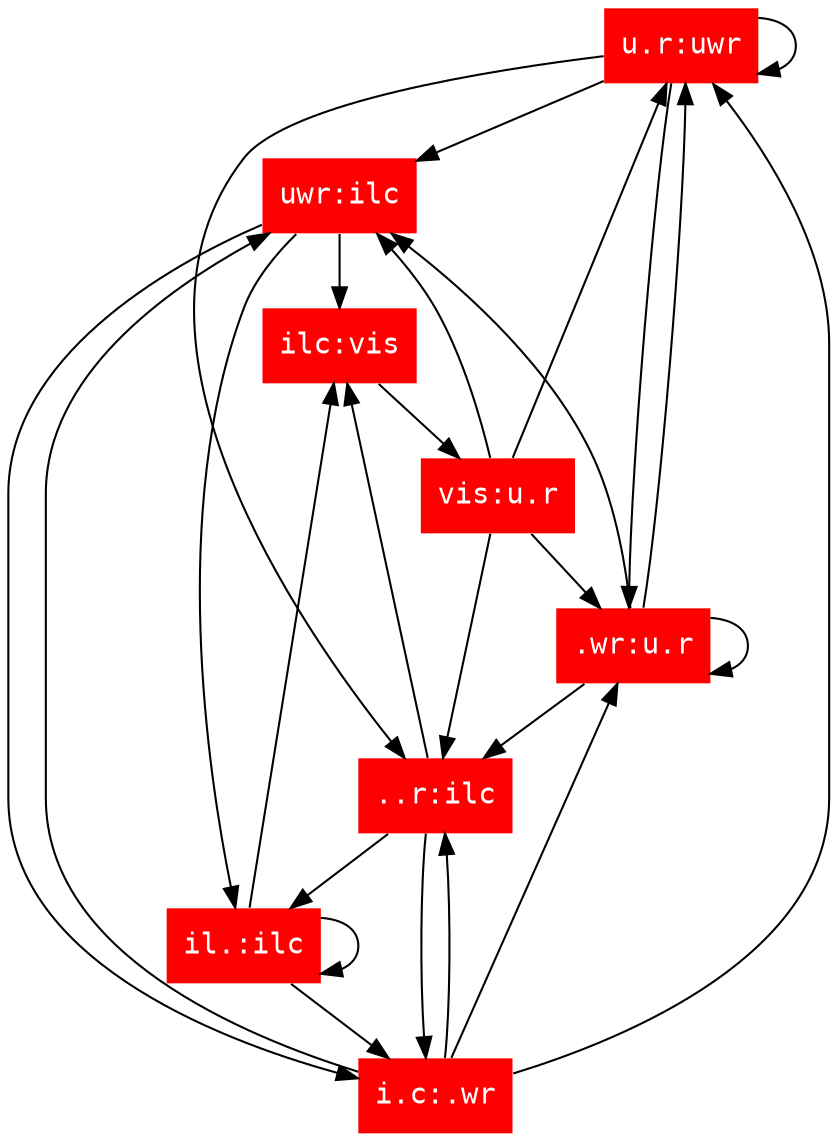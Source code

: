 
digraph "code graph" {
    graph [
        //label="Code Graph",
        fontname = "Avenir Next LT Pro",
        fontsize = 18
    ]
    node [
        shape = plaintext,
        width = 1,
        color = red,
        style = filled,
        fontcolor = white,
        fontname = "DejaVu Sans Mono"
    ]
        	"u.r:uwr";
	"uwr:ilc";
	"ilc:vis";
	"..r:ilc";
	".wr:u.r";
	"i.c:.wr";
	"vis:u.r";
	"il.:ilc";
	"u.r:uwr"->"u.r:uwr";
	".wr:u.r"->"u.r:uwr";
	"i.c:.wr"->"u.r:uwr";
	"vis:u.r"->"u.r:uwr";
	"u.r:uwr"->"uwr:ilc";
	".wr:u.r"->"uwr:ilc";
	"i.c:.wr"->"uwr:ilc";
	"vis:u.r"->"uwr:ilc";
	"uwr:ilc"->"ilc:vis";
	"..r:ilc"->"ilc:vis";
	"il.:ilc"->"ilc:vis";
	"u.r:uwr"->"..r:ilc";
	".wr:u.r"->"..r:ilc";
	"i.c:.wr"->"..r:ilc";
	"vis:u.r"->"..r:ilc";
	"u.r:uwr"->".wr:u.r";
	".wr:u.r"->".wr:u.r";
	"i.c:.wr"->".wr:u.r";
	"vis:u.r"->".wr:u.r";
	"uwr:ilc"->"i.c:.wr";
	"..r:ilc"->"i.c:.wr";
	"il.:ilc"->"i.c:.wr";
	"ilc:vis"->"vis:u.r";
	"uwr:ilc"->"il.:ilc";
	"..r:ilc"->"il.:ilc";
	"il.:ilc"->"il.:ilc";
}
